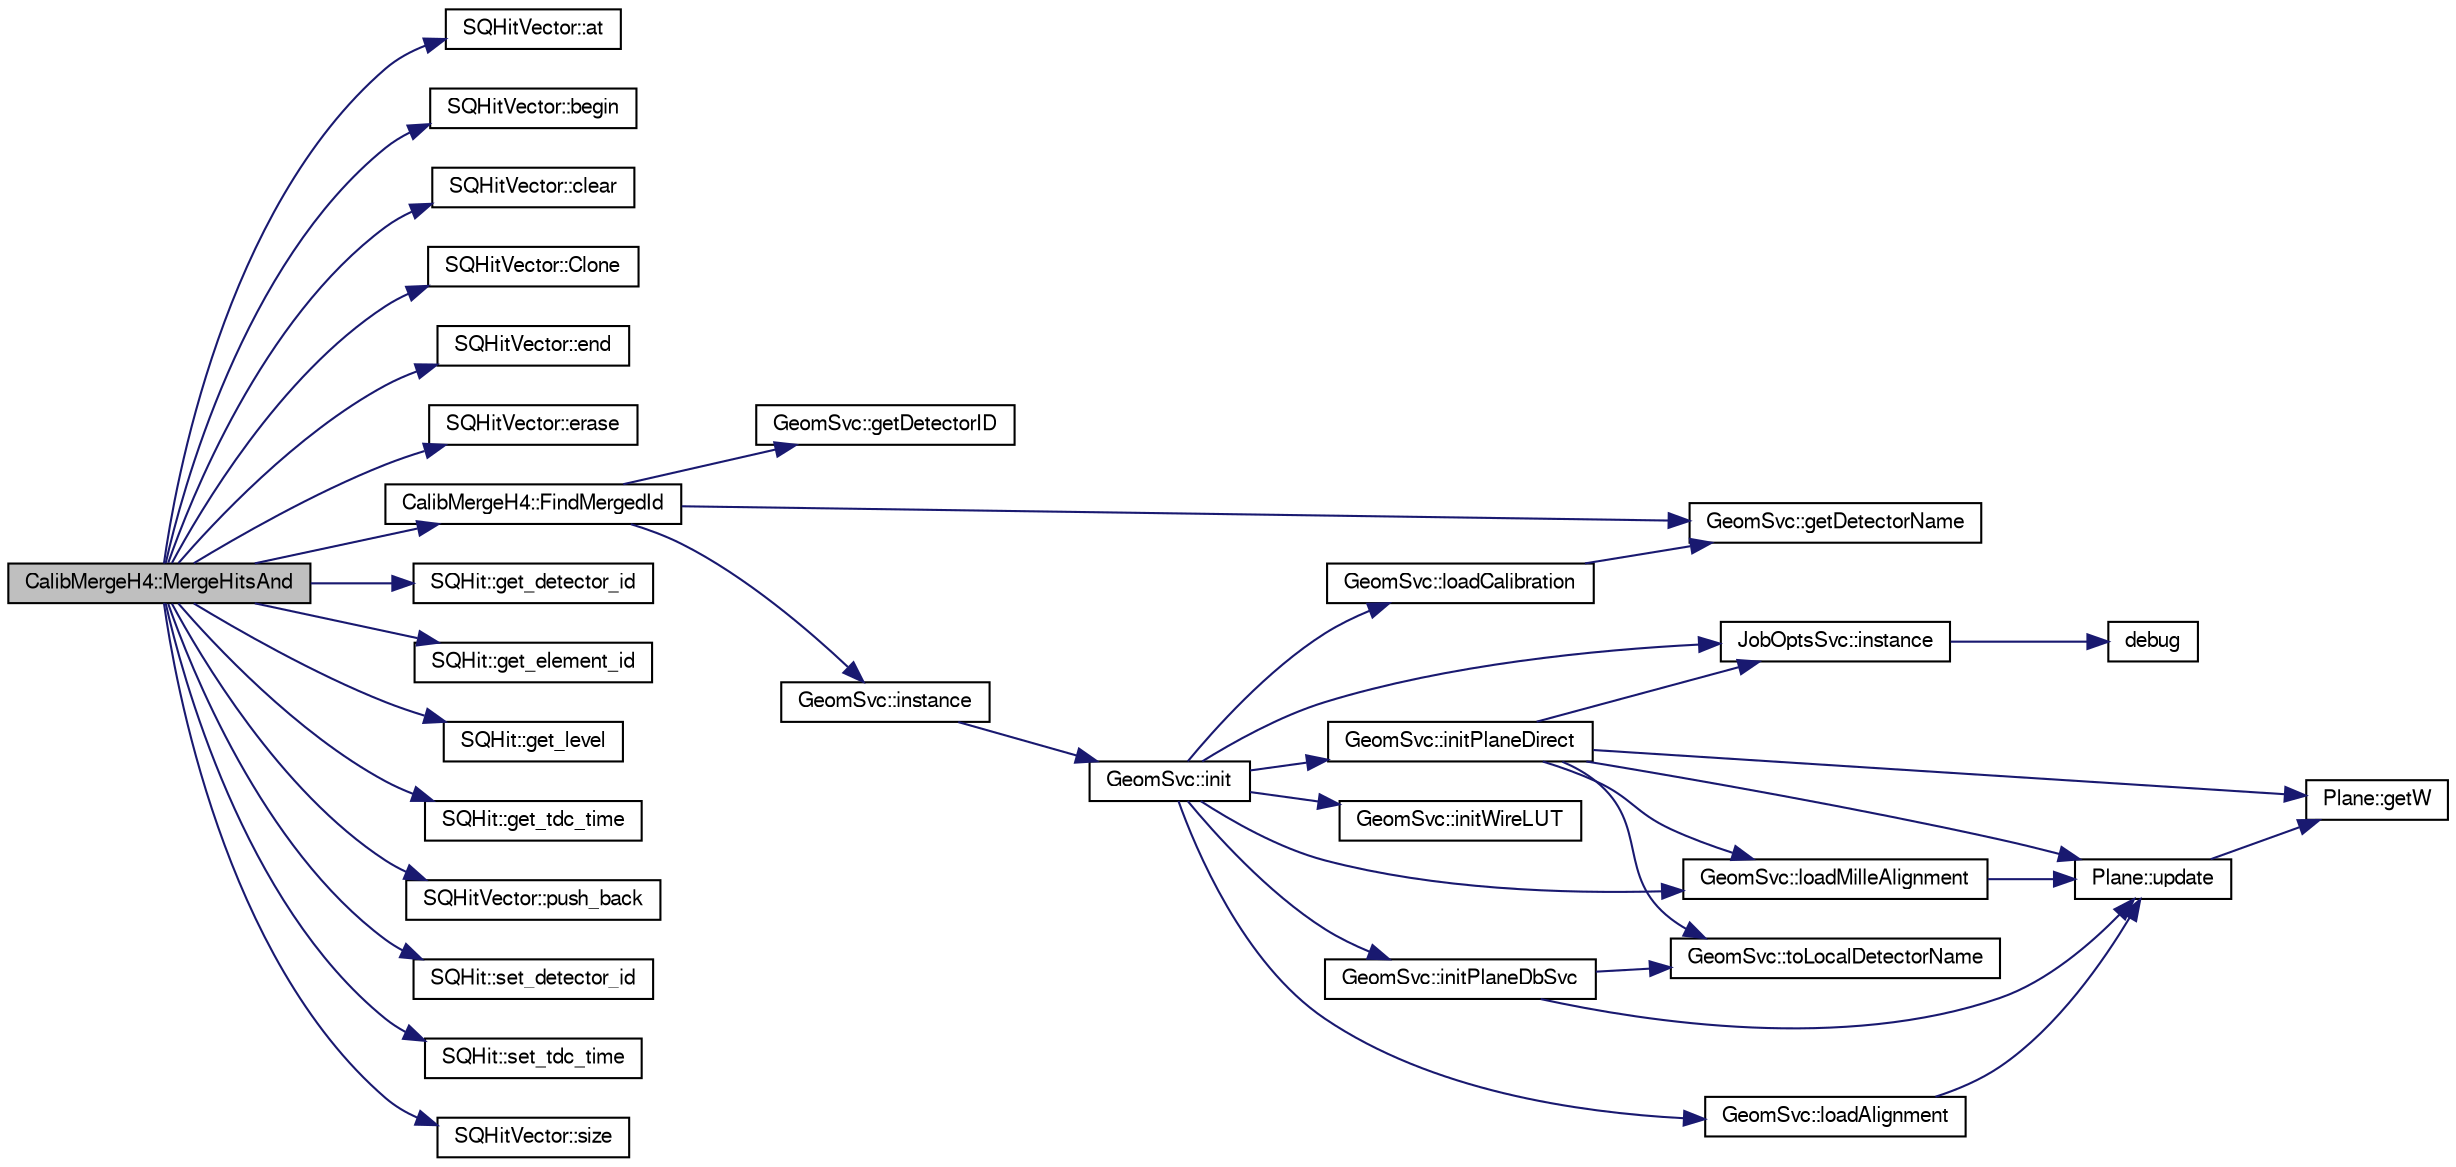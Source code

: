 digraph "CalibMergeH4::MergeHitsAnd"
{
  bgcolor="transparent";
  edge [fontname="FreeSans",fontsize="10",labelfontname="FreeSans",labelfontsize="10"];
  node [fontname="FreeSans",fontsize="10",shape=record];
  rankdir="LR";
  Node1 [label="CalibMergeH4::MergeHitsAnd",height=0.2,width=0.4,color="black", fillcolor="grey75", style="filled" fontcolor="black"];
  Node1 -> Node2 [color="midnightblue",fontsize="10",style="solid",fontname="FreeSans"];
  Node2 [label="SQHitVector::at",height=0.2,width=0.4,color="black",URL="$d9/dbc/classSQHitVector.html#a77ceaf92de0b9ab85eafad0770d0db4b"];
  Node1 -> Node3 [color="midnightblue",fontsize="10",style="solid",fontname="FreeSans"];
  Node3 [label="SQHitVector::begin",height=0.2,width=0.4,color="black",URL="$d9/dbc/classSQHitVector.html#a194d01789d543dd623068b46c450e434"];
  Node1 -> Node4 [color="midnightblue",fontsize="10",style="solid",fontname="FreeSans"];
  Node4 [label="SQHitVector::clear",height=0.2,width=0.4,color="black",URL="$d9/dbc/classSQHitVector.html#a19f0a08d5d20b975a5411f6c477280ec"];
  Node1 -> Node5 [color="midnightblue",fontsize="10",style="solid",fontname="FreeSans"];
  Node5 [label="SQHitVector::Clone",height=0.2,width=0.4,color="black",URL="$d9/dbc/classSQHitVector.html#a80bec3a0e39b5618485e7bbee65a2e17"];
  Node1 -> Node6 [color="midnightblue",fontsize="10",style="solid",fontname="FreeSans"];
  Node6 [label="SQHitVector::end",height=0.2,width=0.4,color="black",URL="$d9/dbc/classSQHitVector.html#afc94725c2663f4280cabaa5754a57f17"];
  Node1 -> Node7 [color="midnightblue",fontsize="10",style="solid",fontname="FreeSans"];
  Node7 [label="SQHitVector::erase",height=0.2,width=0.4,color="black",URL="$d9/dbc/classSQHitVector.html#a52842b5cab692cf37da5eef1e22a8d65"];
  Node1 -> Node8 [color="midnightblue",fontsize="10",style="solid",fontname="FreeSans"];
  Node8 [label="CalibMergeH4::FindMergedId",height=0.2,width=0.4,color="black",URL="$df/d49/classCalibMergeH4.html#a651755d39b1030cacdbf52a52ef67c63"];
  Node8 -> Node9 [color="midnightblue",fontsize="10",style="solid",fontname="FreeSans"];
  Node9 [label="GeomSvc::getDetectorID",height=0.2,width=0.4,color="black",URL="$d0/da0/classGeomSvc.html#a3e4f40789e9b2a98477ab8e8191d5ff2",tooltip="Get the plane position. "];
  Node8 -> Node10 [color="midnightblue",fontsize="10",style="solid",fontname="FreeSans"];
  Node10 [label="GeomSvc::getDetectorName",height=0.2,width=0.4,color="black",URL="$d0/da0/classGeomSvc.html#a64fde7dce7f3df7cf534796d7da4ecdb"];
  Node8 -> Node11 [color="midnightblue",fontsize="10",style="solid",fontname="FreeSans"];
  Node11 [label="GeomSvc::instance",height=0.2,width=0.4,color="black",URL="$d0/da0/classGeomSvc.html#a2b7ecf5467120206b9479654c48ad7c4",tooltip="singlton instance "];
  Node11 -> Node12 [color="midnightblue",fontsize="10",style="solid",fontname="FreeSans"];
  Node12 [label="GeomSvc::init",height=0.2,width=0.4,color="black",URL="$d0/da0/classGeomSvc.html#a96ec4efc82cbaed0b5623e4dd69385b6",tooltip="Initialization, either from MySQL or from ascii file. "];
  Node12 -> Node13 [color="midnightblue",fontsize="10",style="solid",fontname="FreeSans"];
  Node13 [label="GeomSvc::initPlaneDbSvc",height=0.2,width=0.4,color="black",URL="$d0/da0/classGeomSvc.html#adbe1473f9b3a8ff942da8d7d8ee28322"];
  Node13 -> Node14 [color="midnightblue",fontsize="10",style="solid",fontname="FreeSans"];
  Node14 [label="GeomSvc::toLocalDetectorName",height=0.2,width=0.4,color="black",URL="$d0/da0/classGeomSvc.html#a315e886f05db8254ed7d320706e268e6",tooltip="Convert the official detectorName to local detectorName. "];
  Node13 -> Node15 [color="midnightblue",fontsize="10",style="solid",fontname="FreeSans"];
  Node15 [label="Plane::update",height=0.2,width=0.4,color="black",URL="$dc/d90/classPlane.html#a7fbb07f76503fe057772e01f542afc32"];
  Node15 -> Node16 [color="midnightblue",fontsize="10",style="solid",fontname="FreeSans"];
  Node16 [label="Plane::getW",height=0.2,width=0.4,color="black",URL="$dc/d90/classPlane.html#a48ab3a309bee8c386464b36a7593df16"];
  Node12 -> Node17 [color="midnightblue",fontsize="10",style="solid",fontname="FreeSans"];
  Node17 [label="GeomSvc::initPlaneDirect",height=0.2,width=0.4,color="black",URL="$d0/da0/classGeomSvc.html#a0d550b9f787318d57cdae9db2d04d6fb"];
  Node17 -> Node18 [color="midnightblue",fontsize="10",style="solid",fontname="FreeSans"];
  Node18 [label="JobOptsSvc::instance",height=0.2,width=0.4,color="black",URL="$d8/d62/classJobOptsSvc.html#aeb0d694dc08274aa90b0d6b1ee8384cb",tooltip="singlton instance "];
  Node18 -> Node19 [color="midnightblue",fontsize="10",style="solid",fontname="FreeSans"];
  Node19 [label="debug",height=0.2,width=0.4,color="black",URL="$dd/d23/JobOptsSvc_8cxx.html#a71e70a8ecc08c35494b083076d2ace7b"];
  Node17 -> Node14 [color="midnightblue",fontsize="10",style="solid",fontname="FreeSans"];
  Node17 -> Node15 [color="midnightblue",fontsize="10",style="solid",fontname="FreeSans"];
  Node17 -> Node20 [color="midnightblue",fontsize="10",style="solid",fontname="FreeSans"];
  Node20 [label="GeomSvc::loadMilleAlignment",height=0.2,width=0.4,color="black",URL="$d0/da0/classGeomSvc.html#a418543d7b33fc95092b2cd4a7496f1b8"];
  Node20 -> Node15 [color="midnightblue",fontsize="10",style="solid",fontname="FreeSans"];
  Node17 -> Node16 [color="midnightblue",fontsize="10",style="solid",fontname="FreeSans"];
  Node12 -> Node18 [color="midnightblue",fontsize="10",style="solid",fontname="FreeSans"];
  Node12 -> Node21 [color="midnightblue",fontsize="10",style="solid",fontname="FreeSans"];
  Node21 [label="GeomSvc::loadAlignment",height=0.2,width=0.4,color="black",URL="$d0/da0/classGeomSvc.html#ab6c810e39b86ce66a4be6a596b4d54b8"];
  Node21 -> Node15 [color="midnightblue",fontsize="10",style="solid",fontname="FreeSans"];
  Node12 -> Node20 [color="midnightblue",fontsize="10",style="solid",fontname="FreeSans"];
  Node12 -> Node22 [color="midnightblue",fontsize="10",style="solid",fontname="FreeSans"];
  Node22 [label="GeomSvc::loadCalibration",height=0.2,width=0.4,color="black",URL="$d0/da0/classGeomSvc.html#abc60088ed5985a796f5df18ae4299661"];
  Node22 -> Node10 [color="midnightblue",fontsize="10",style="solid",fontname="FreeSans"];
  Node12 -> Node23 [color="midnightblue",fontsize="10",style="solid",fontname="FreeSans"];
  Node23 [label="GeomSvc::initWireLUT",height=0.2,width=0.4,color="black",URL="$d0/da0/classGeomSvc.html#a0c78d3ac904cfbb367e96c73f176630d"];
  Node1 -> Node24 [color="midnightblue",fontsize="10",style="solid",fontname="FreeSans"];
  Node24 [label="SQHit::get_detector_id",height=0.2,width=0.4,color="black",URL="$de/d79/classSQHit.html#acae7667f8a85fd1de5ae611b8c51fb33"];
  Node1 -> Node25 [color="midnightblue",fontsize="10",style="solid",fontname="FreeSans"];
  Node25 [label="SQHit::get_element_id",height=0.2,width=0.4,color="black",URL="$de/d79/classSQHit.html#a4ce14b27ab63d03e5f3aab541b2efe26"];
  Node1 -> Node26 [color="midnightblue",fontsize="10",style="solid",fontname="FreeSans"];
  Node26 [label="SQHit::get_level",height=0.2,width=0.4,color="black",URL="$de/d79/classSQHit.html#a13aacfea8dac7c8772a17601e758081e"];
  Node1 -> Node27 [color="midnightblue",fontsize="10",style="solid",fontname="FreeSans"];
  Node27 [label="SQHit::get_tdc_time",height=0.2,width=0.4,color="black",URL="$de/d79/classSQHit.html#aeba3ae619e5aaf5da416508413dd5e47"];
  Node1 -> Node28 [color="midnightblue",fontsize="10",style="solid",fontname="FreeSans"];
  Node28 [label="SQHitVector::push_back",height=0.2,width=0.4,color="black",URL="$d9/dbc/classSQHitVector.html#aeefecc59b07f9082de2629256f5d4675"];
  Node1 -> Node29 [color="midnightblue",fontsize="10",style="solid",fontname="FreeSans"];
  Node29 [label="SQHit::set_detector_id",height=0.2,width=0.4,color="black",URL="$de/d79/classSQHit.html#a9497f045fe7b60f98f6d62c75aa58c36"];
  Node1 -> Node30 [color="midnightblue",fontsize="10",style="solid",fontname="FreeSans"];
  Node30 [label="SQHit::set_tdc_time",height=0.2,width=0.4,color="black",URL="$de/d79/classSQHit.html#a9b0e74b024716ff77dcec3f480f2434b"];
  Node1 -> Node31 [color="midnightblue",fontsize="10",style="solid",fontname="FreeSans"];
  Node31 [label="SQHitVector::size",height=0.2,width=0.4,color="black",URL="$d9/dbc/classSQHitVector.html#a7c3abb0e9b5625a54b979de9427a377f"];
}
